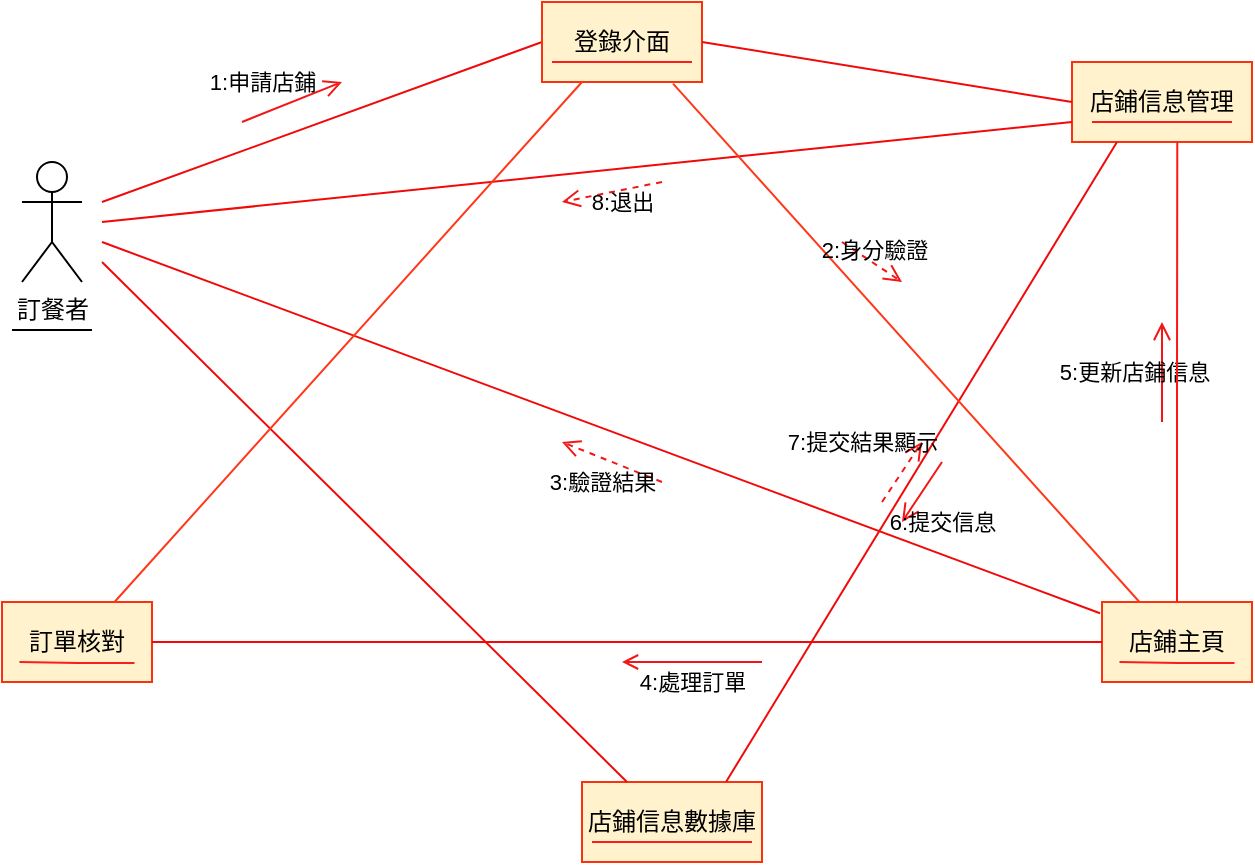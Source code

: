 <mxfile version="22.1.8" type="github">
  <diagram name="第 1 页" id="S8UlN0PGw59GKAXJ4Ia_">
    <mxGraphModel dx="719" dy="369" grid="1" gridSize="10" guides="1" tooltips="1" connect="1" arrows="1" fold="1" page="1" pageScale="1" pageWidth="827" pageHeight="1169" math="0" shadow="0">
      <root>
        <mxCell id="0" />
        <mxCell id="1" parent="0" />
        <mxCell id="tIm_9evT8lw_4lGu_fnM-1" value="訂餐者" style="shape=umlActor;verticalLabelPosition=bottom;verticalAlign=top;html=1;outlineConnect=0;" vertex="1" parent="1">
          <mxGeometry x="70" y="120" width="30" height="60" as="geometry" />
        </mxCell>
        <mxCell id="tIm_9evT8lw_4lGu_fnM-4" value="店鋪信息管理" style="rounded=0;whiteSpace=wrap;html=1;fillColor=#fff2cc;strokeColor=#f93310;" vertex="1" parent="1">
          <mxGeometry x="595" y="70" width="90" height="40" as="geometry" />
        </mxCell>
        <mxCell id="tIm_9evT8lw_4lGu_fnM-6" value="訂單核對" style="rounded=0;whiteSpace=wrap;html=1;fillColor=#fff2cc;strokeColor=#f93310;" vertex="1" parent="1">
          <mxGeometry x="60" y="340" width="75" height="40" as="geometry" />
        </mxCell>
        <mxCell id="tIm_9evT8lw_4lGu_fnM-7" value="店鋪信息數據庫" style="rounded=0;whiteSpace=wrap;html=1;fillColor=#fff2cc;strokeColor=#f93310;" vertex="1" parent="1">
          <mxGeometry x="350" y="430" width="90" height="40" as="geometry" />
        </mxCell>
        <mxCell id="tIm_9evT8lw_4lGu_fnM-8" value="店鋪主頁" style="rounded=0;whiteSpace=wrap;html=1;fillColor=#fff2cc;strokeColor=#f93310;" vertex="1" parent="1">
          <mxGeometry x="610" y="340" width="75" height="40" as="geometry" />
        </mxCell>
        <mxCell id="tIm_9evT8lw_4lGu_fnM-11" value="" style="endArrow=none;html=1;rounded=0;edgeStyle=orthogonalEdgeStyle;strokeColor=#fd1c1c;" edge="1" parent="1">
          <mxGeometry relative="1" as="geometry">
            <mxPoint x="355" y="460" as="sourcePoint" />
            <mxPoint x="435" y="460" as="targetPoint" />
          </mxGeometry>
        </mxCell>
        <mxCell id="tIm_9evT8lw_4lGu_fnM-12" value="" style="endArrow=none;html=1;rounded=0;edgeStyle=orthogonalEdgeStyle;strokeColor=#fd1c1c;" edge="1" parent="1">
          <mxGeometry relative="1" as="geometry">
            <mxPoint x="604.98" y="100" as="sourcePoint" />
            <mxPoint x="674.98" y="100" as="targetPoint" />
            <Array as="points">
              <mxPoint x="674.98" y="100" />
              <mxPoint x="674.98" y="100" />
            </Array>
          </mxGeometry>
        </mxCell>
        <mxCell id="tIm_9evT8lw_4lGu_fnM-15" value="" style="endArrow=none;html=1;rounded=0;edgeStyle=orthogonalEdgeStyle;strokeColor=#fd1c1c;" edge="1" parent="1">
          <mxGeometry relative="1" as="geometry">
            <mxPoint x="68.75" y="370" as="sourcePoint" />
            <mxPoint x="126.25" y="370.5" as="targetPoint" />
          </mxGeometry>
        </mxCell>
        <mxCell id="tIm_9evT8lw_4lGu_fnM-16" value="" style="endArrow=none;html=1;rounded=0;endSize=8;startSize=8;endFill=0;strokeColor=#f10909;entryX=0;entryY=0.5;entryDx=0;entryDy=0;" edge="1" parent="1" target="tIm_9evT8lw_4lGu_fnM-35">
          <mxGeometry width="50" height="50" relative="1" as="geometry">
            <mxPoint x="110" y="140" as="sourcePoint" />
            <mxPoint x="305" y="60" as="targetPoint" />
          </mxGeometry>
        </mxCell>
        <mxCell id="tIm_9evT8lw_4lGu_fnM-17" value="" style="endArrow=none;html=1;rounded=0;endSize=8;startSize=8;endFill=0;strokeColor=#f10909;entryX=0;entryY=0.75;entryDx=0;entryDy=0;" edge="1" parent="1" target="tIm_9evT8lw_4lGu_fnM-4">
          <mxGeometry width="50" height="50" relative="1" as="geometry">
            <mxPoint x="110" y="150" as="sourcePoint" />
            <mxPoint x="420" y="70" as="targetPoint" />
          </mxGeometry>
        </mxCell>
        <mxCell id="tIm_9evT8lw_4lGu_fnM-18" value="" style="endArrow=none;html=1;rounded=0;endSize=8;startSize=8;endFill=0;strokeColor=#f10909;entryX=-0.013;entryY=0.141;entryDx=0;entryDy=0;entryPerimeter=0;" edge="1" parent="1" target="tIm_9evT8lw_4lGu_fnM-8">
          <mxGeometry width="50" height="50" relative="1" as="geometry">
            <mxPoint x="110" y="160" as="sourcePoint" />
            <mxPoint x="590" y="200" as="targetPoint" />
          </mxGeometry>
        </mxCell>
        <mxCell id="tIm_9evT8lw_4lGu_fnM-19" value="" style="endArrow=none;html=1;rounded=0;endSize=8;startSize=8;endFill=0;strokeColor=#f10909;entryX=0;entryY=0.5;entryDx=0;entryDy=0;exitX=1;exitY=0.5;exitDx=0;exitDy=0;" edge="1" parent="1" source="tIm_9evT8lw_4lGu_fnM-6" target="tIm_9evT8lw_4lGu_fnM-8">
          <mxGeometry width="50" height="50" relative="1" as="geometry">
            <mxPoint x="140" y="170" as="sourcePoint" />
            <mxPoint x="590" y="210" as="targetPoint" />
          </mxGeometry>
        </mxCell>
        <mxCell id="tIm_9evT8lw_4lGu_fnM-20" value="" style="endArrow=none;html=1;rounded=0;endSize=8;startSize=8;endFill=0;strokeColor=#f10909;entryX=0.25;entryY=1;entryDx=0;entryDy=0;exitX=0.8;exitY=0;exitDx=0;exitDy=0;exitPerimeter=0;" edge="1" parent="1" source="tIm_9evT8lw_4lGu_fnM-7" target="tIm_9evT8lw_4lGu_fnM-4">
          <mxGeometry width="50" height="50" relative="1" as="geometry">
            <mxPoint x="150" y="180" as="sourcePoint" />
            <mxPoint x="450" y="100" as="targetPoint" />
          </mxGeometry>
        </mxCell>
        <mxCell id="tIm_9evT8lw_4lGu_fnM-21" value="" style="endArrow=none;html=1;rounded=0;endSize=8;startSize=8;endFill=0;strokeColor=#f10909;exitX=0.25;exitY=0;exitDx=0;exitDy=0;" edge="1" parent="1" source="tIm_9evT8lw_4lGu_fnM-7">
          <mxGeometry width="50" height="50" relative="1" as="geometry">
            <mxPoint x="160" y="190" as="sourcePoint" />
            <mxPoint x="110" y="170" as="targetPoint" />
          </mxGeometry>
        </mxCell>
        <mxCell id="tIm_9evT8lw_4lGu_fnM-24" value="4:處理訂單" style="endArrow=open;endSize=6;html=1;rounded=0;labelBackgroundColor=none;strokeColor=#f31616;" edge="1" parent="1">
          <mxGeometry y="10" width="160" relative="1" as="geometry">
            <mxPoint x="440" y="370" as="sourcePoint" />
            <mxPoint x="370" y="370" as="targetPoint" />
            <mxPoint as="offset" />
          </mxGeometry>
        </mxCell>
        <mxCell id="tIm_9evT8lw_4lGu_fnM-25" value="1:申請店鋪" style="endArrow=open;endSize=7;html=1;rounded=0;labelBackgroundColor=none;strokeColor=#f31616;" edge="1" parent="1">
          <mxGeometry x="-0.379" y="15" width="160" relative="1" as="geometry">
            <mxPoint x="180" y="100" as="sourcePoint" />
            <mxPoint x="230" y="80" as="targetPoint" />
            <mxPoint as="offset" />
          </mxGeometry>
        </mxCell>
        <mxCell id="tIm_9evT8lw_4lGu_fnM-26" value="8:退出" style="endArrow=open;endSize=7;dashed=1;html=1;rounded=0;labelBackgroundColor=none;strokeColor=#f31616;" edge="1" parent="1">
          <mxGeometry x="-0.154" y="6" width="160" relative="1" as="geometry">
            <mxPoint x="390" y="130" as="sourcePoint" />
            <mxPoint x="340" y="140" as="targetPoint" />
            <mxPoint as="offset" />
          </mxGeometry>
        </mxCell>
        <mxCell id="tIm_9evT8lw_4lGu_fnM-27" value="5:更新店鋪信息" style="endArrow=open;endSize=7;html=1;rounded=0;labelBackgroundColor=none;strokeColor=#f31616;" edge="1" parent="1">
          <mxGeometry y="14" width="160" relative="1" as="geometry">
            <mxPoint x="640" y="250" as="sourcePoint" />
            <mxPoint x="640" y="200" as="targetPoint" />
            <mxPoint as="offset" />
          </mxGeometry>
        </mxCell>
        <mxCell id="tIm_9evT8lw_4lGu_fnM-28" value="3:驗證結果" style="endArrow=open;endSize=7;dashed=1;html=1;rounded=0;labelBackgroundColor=none;strokeColor=#f31616;" edge="1" parent="1">
          <mxGeometry x="0.035" y="11" width="160" relative="1" as="geometry">
            <mxPoint x="390" y="280" as="sourcePoint" />
            <mxPoint x="340" y="260" as="targetPoint" />
            <mxPoint as="offset" />
          </mxGeometry>
        </mxCell>
        <mxCell id="tIm_9evT8lw_4lGu_fnM-32" value="" style="line;strokeWidth=1;fillColor=none;align=left;verticalAlign=middle;spacingTop=-1;spacingLeft=3;spacingRight=3;rotatable=0;labelPosition=right;points=[];portConstraint=eastwest;strokeColor=inherit;" vertex="1" parent="1">
          <mxGeometry x="65" y="200" width="40" height="8" as="geometry" />
        </mxCell>
        <mxCell id="tIm_9evT8lw_4lGu_fnM-35" value="登錄介面" style="rounded=0;whiteSpace=wrap;html=1;fillColor=#fff2cc;strokeColor=#f93310;" vertex="1" parent="1">
          <mxGeometry x="330" y="40" width="80" height="40" as="geometry" />
        </mxCell>
        <mxCell id="tIm_9evT8lw_4lGu_fnM-36" value="" style="endArrow=none;html=1;rounded=0;edgeStyle=orthogonalEdgeStyle;strokeColor=#fd1c1c;" edge="1" parent="1">
          <mxGeometry relative="1" as="geometry">
            <mxPoint x="335" y="70" as="sourcePoint" />
            <mxPoint x="405" y="70" as="targetPoint" />
          </mxGeometry>
        </mxCell>
        <mxCell id="tIm_9evT8lw_4lGu_fnM-38" value="" style="endArrow=none;html=1;rounded=0;edgeStyle=orthogonalEdgeStyle;strokeColor=#fd1c1c;" edge="1" parent="1">
          <mxGeometry relative="1" as="geometry">
            <mxPoint x="618.75" y="370" as="sourcePoint" />
            <mxPoint x="676.25" y="370.5" as="targetPoint" />
          </mxGeometry>
        </mxCell>
        <mxCell id="tIm_9evT8lw_4lGu_fnM-39" style="edgeStyle=orthogonalEdgeStyle;rounded=0;orthogonalLoop=1;jettySize=auto;html=1;entryX=0.585;entryY=1.001;entryDx=0;entryDy=0;entryPerimeter=0;endArrow=none;endFill=0;strokeColor=#fd1717;" edge="1" parent="1" source="tIm_9evT8lw_4lGu_fnM-8" target="tIm_9evT8lw_4lGu_fnM-4">
          <mxGeometry relative="1" as="geometry" />
        </mxCell>
        <mxCell id="tIm_9evT8lw_4lGu_fnM-40" value="" style="endArrow=none;endFill=0;endSize=12;html=1;rounded=0;exitX=0.75;exitY=0;exitDx=0;exitDy=0;strokeColor=#FF3819;" edge="1" parent="1" source="tIm_9evT8lw_4lGu_fnM-6">
          <mxGeometry width="160" relative="1" as="geometry">
            <mxPoint x="200" y="210" as="sourcePoint" />
            <mxPoint x="350" y="80" as="targetPoint" />
          </mxGeometry>
        </mxCell>
        <mxCell id="tIm_9evT8lw_4lGu_fnM-41" value="" style="endArrow=none;endFill=0;endSize=12;html=1;rounded=0;exitX=0.25;exitY=0;exitDx=0;exitDy=0;strokeColor=#FF3819;entryX=0.819;entryY=1.02;entryDx=0;entryDy=0;entryPerimeter=0;" edge="1" parent="1" source="tIm_9evT8lw_4lGu_fnM-8" target="tIm_9evT8lw_4lGu_fnM-35">
          <mxGeometry width="160" relative="1" as="geometry">
            <mxPoint x="126" y="350" as="sourcePoint" />
            <mxPoint x="360" y="90" as="targetPoint" />
          </mxGeometry>
        </mxCell>
        <mxCell id="tIm_9evT8lw_4lGu_fnM-42" value="" style="endArrow=none;html=1;rounded=0;endSize=8;startSize=8;endFill=0;strokeColor=#f10909;entryX=1;entryY=0.5;entryDx=0;entryDy=0;exitX=0;exitY=0.5;exitDx=0;exitDy=0;" edge="1" parent="1" source="tIm_9evT8lw_4lGu_fnM-4" target="tIm_9evT8lw_4lGu_fnM-35">
          <mxGeometry width="50" height="50" relative="1" as="geometry">
            <mxPoint x="120" y="150" as="sourcePoint" />
            <mxPoint x="340" y="70" as="targetPoint" />
          </mxGeometry>
        </mxCell>
        <mxCell id="tIm_9evT8lw_4lGu_fnM-43" value="2:身分驗證" style="endArrow=open;endSize=7;dashed=1;html=1;rounded=0;labelBackgroundColor=none;strokeColor=#f31616;" edge="1" parent="1">
          <mxGeometry x="-0.154" y="6" width="160" relative="1" as="geometry">
            <mxPoint x="480" y="160" as="sourcePoint" />
            <mxPoint x="510" y="180" as="targetPoint" />
            <mxPoint as="offset" />
          </mxGeometry>
        </mxCell>
        <mxCell id="tIm_9evT8lw_4lGu_fnM-44" value="7:提交結果顯示" style="endArrow=open;endSize=7;dashed=1;html=1;rounded=0;labelBackgroundColor=none;strokeColor=#f31616;" edge="1" parent="1">
          <mxGeometry x="0.077" y="25" width="160" relative="1" as="geometry">
            <mxPoint x="500" y="290" as="sourcePoint" />
            <mxPoint x="520" y="260" as="targetPoint" />
            <mxPoint as="offset" />
          </mxGeometry>
        </mxCell>
        <mxCell id="tIm_9evT8lw_4lGu_fnM-45" value="6:提交信息" style="endArrow=open;endSize=7;html=1;rounded=0;labelBackgroundColor=none;strokeColor=#f31616;" edge="1" parent="1">
          <mxGeometry x="0.385" y="17" width="160" relative="1" as="geometry">
            <mxPoint x="530" y="270" as="sourcePoint" />
            <mxPoint x="510" y="300" as="targetPoint" />
            <mxPoint as="offset" />
          </mxGeometry>
        </mxCell>
      </root>
    </mxGraphModel>
  </diagram>
</mxfile>
